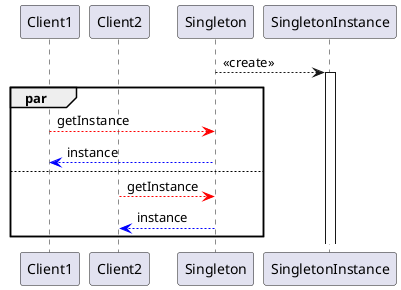 @startuml
Participant Client1
Participant Client2
Participant Singleton
Participant SingletonInstance

Singleton --> SingletonInstance: <<create>>
SingletonInstance++

par
  Client1 -[#red]-> Singleton: getInstance
  Client1 <-[#blue]- Singleton: instance
else
  Client2 -[#red]-> Singleton: getInstance
  Client2 <-[#blue]- Singleton: instance
end
@enduml